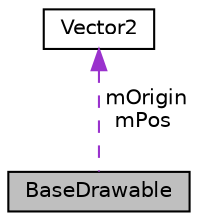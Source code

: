 digraph G
{
  edge [fontname="Helvetica",fontsize="10",labelfontname="Helvetica",labelfontsize="10"];
  node [fontname="Helvetica",fontsize="10",shape=record];
  Node1 [label="BaseDrawable",height=0.2,width=0.4,color="black", fillcolor="grey75", style="filled" fontcolor="black"];
  Node2 -> Node1 [dir="back",color="darkorchid3",fontsize="10",style="dashed",label=" mOrigin\nmPos" ,fontname="Helvetica"];
  Node2 [label="Vector2",height=0.2,width=0.4,color="black", fillcolor="white", style="filled",URL="$class_vector2.html"];
}
